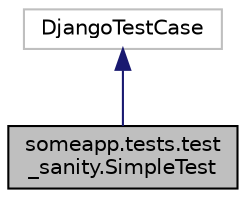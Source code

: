 digraph "someapp.tests.test_sanity.SimpleTest"
{
 // LATEX_PDF_SIZE
  edge [fontname="Helvetica",fontsize="10",labelfontname="Helvetica",labelfontsize="10"];
  node [fontname="Helvetica",fontsize="10",shape=record];
  Node1 [label="someapp.tests.test\l_sanity.SimpleTest",height=0.2,width=0.4,color="black", fillcolor="grey75", style="filled", fontcolor="black",tooltip=" "];
  Node2 -> Node1 [dir="back",color="midnightblue",fontsize="10",style="solid"];
  Node2 [label="DjangoTestCase",height=0.2,width=0.4,color="grey75", fillcolor="white", style="filled",tooltip=" "];
}
